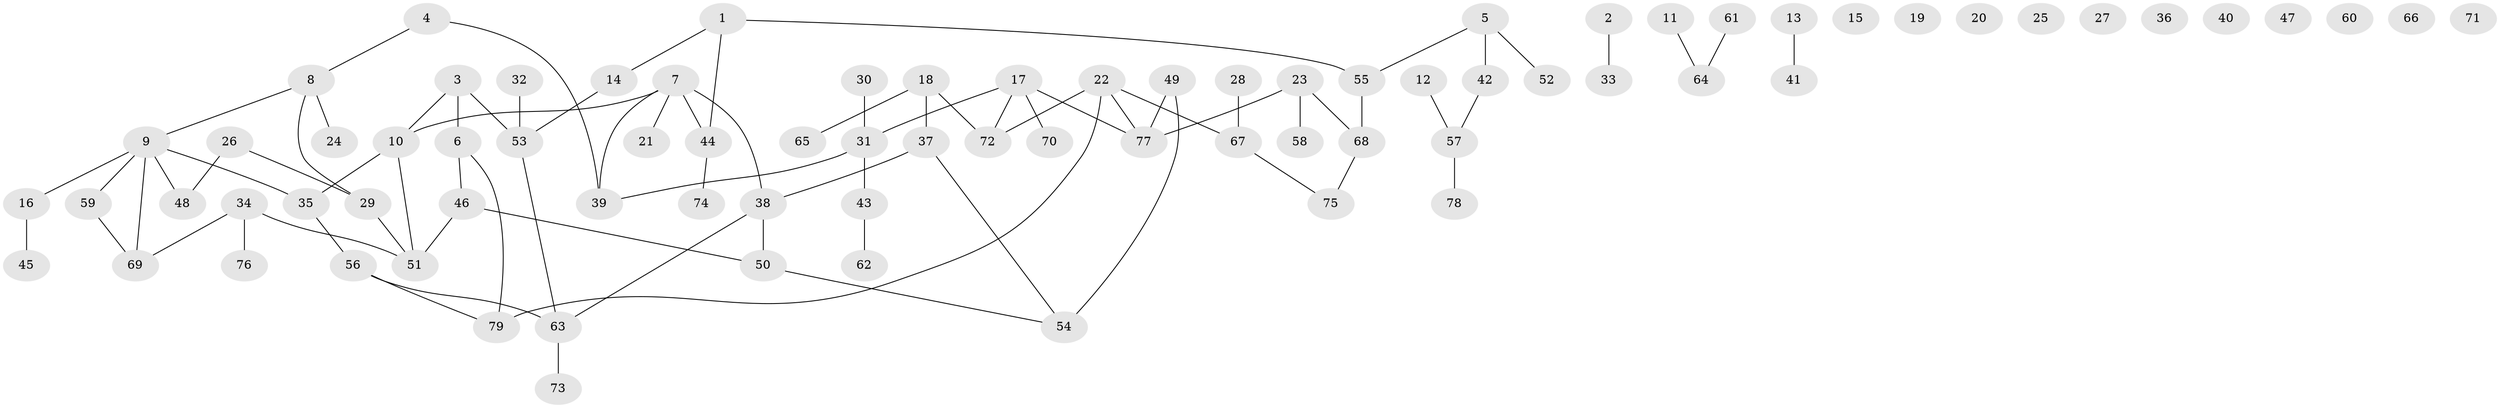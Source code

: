// coarse degree distribution, {4: 0.10714285714285714, 0: 0.23214285714285715, 5: 0.125, 6: 0.03571428571428571, 1: 0.32142857142857145, 2: 0.05357142857142857, 3: 0.125}
// Generated by graph-tools (version 1.1) at 2025/23/03/03/25 07:23:28]
// undirected, 79 vertices, 82 edges
graph export_dot {
graph [start="1"]
  node [color=gray90,style=filled];
  1;
  2;
  3;
  4;
  5;
  6;
  7;
  8;
  9;
  10;
  11;
  12;
  13;
  14;
  15;
  16;
  17;
  18;
  19;
  20;
  21;
  22;
  23;
  24;
  25;
  26;
  27;
  28;
  29;
  30;
  31;
  32;
  33;
  34;
  35;
  36;
  37;
  38;
  39;
  40;
  41;
  42;
  43;
  44;
  45;
  46;
  47;
  48;
  49;
  50;
  51;
  52;
  53;
  54;
  55;
  56;
  57;
  58;
  59;
  60;
  61;
  62;
  63;
  64;
  65;
  66;
  67;
  68;
  69;
  70;
  71;
  72;
  73;
  74;
  75;
  76;
  77;
  78;
  79;
  1 -- 14;
  1 -- 44;
  1 -- 55;
  2 -- 33;
  3 -- 6;
  3 -- 10;
  3 -- 53;
  4 -- 8;
  4 -- 39;
  5 -- 42;
  5 -- 52;
  5 -- 55;
  6 -- 46;
  6 -- 79;
  7 -- 10;
  7 -- 21;
  7 -- 38;
  7 -- 39;
  7 -- 44;
  8 -- 9;
  8 -- 24;
  8 -- 29;
  9 -- 16;
  9 -- 35;
  9 -- 48;
  9 -- 59;
  9 -- 69;
  10 -- 35;
  10 -- 51;
  11 -- 64;
  12 -- 57;
  13 -- 41;
  14 -- 53;
  16 -- 45;
  17 -- 31;
  17 -- 70;
  17 -- 72;
  17 -- 77;
  18 -- 37;
  18 -- 65;
  18 -- 72;
  22 -- 67;
  22 -- 72;
  22 -- 77;
  22 -- 79;
  23 -- 58;
  23 -- 68;
  23 -- 77;
  26 -- 29;
  26 -- 48;
  28 -- 67;
  29 -- 51;
  30 -- 31;
  31 -- 39;
  31 -- 43;
  32 -- 53;
  34 -- 51;
  34 -- 69;
  34 -- 76;
  35 -- 56;
  37 -- 38;
  37 -- 54;
  38 -- 50;
  38 -- 63;
  42 -- 57;
  43 -- 62;
  44 -- 74;
  46 -- 50;
  46 -- 51;
  49 -- 54;
  49 -- 77;
  50 -- 54;
  53 -- 63;
  55 -- 68;
  56 -- 63;
  56 -- 79;
  57 -- 78;
  59 -- 69;
  61 -- 64;
  63 -- 73;
  67 -- 75;
  68 -- 75;
}
